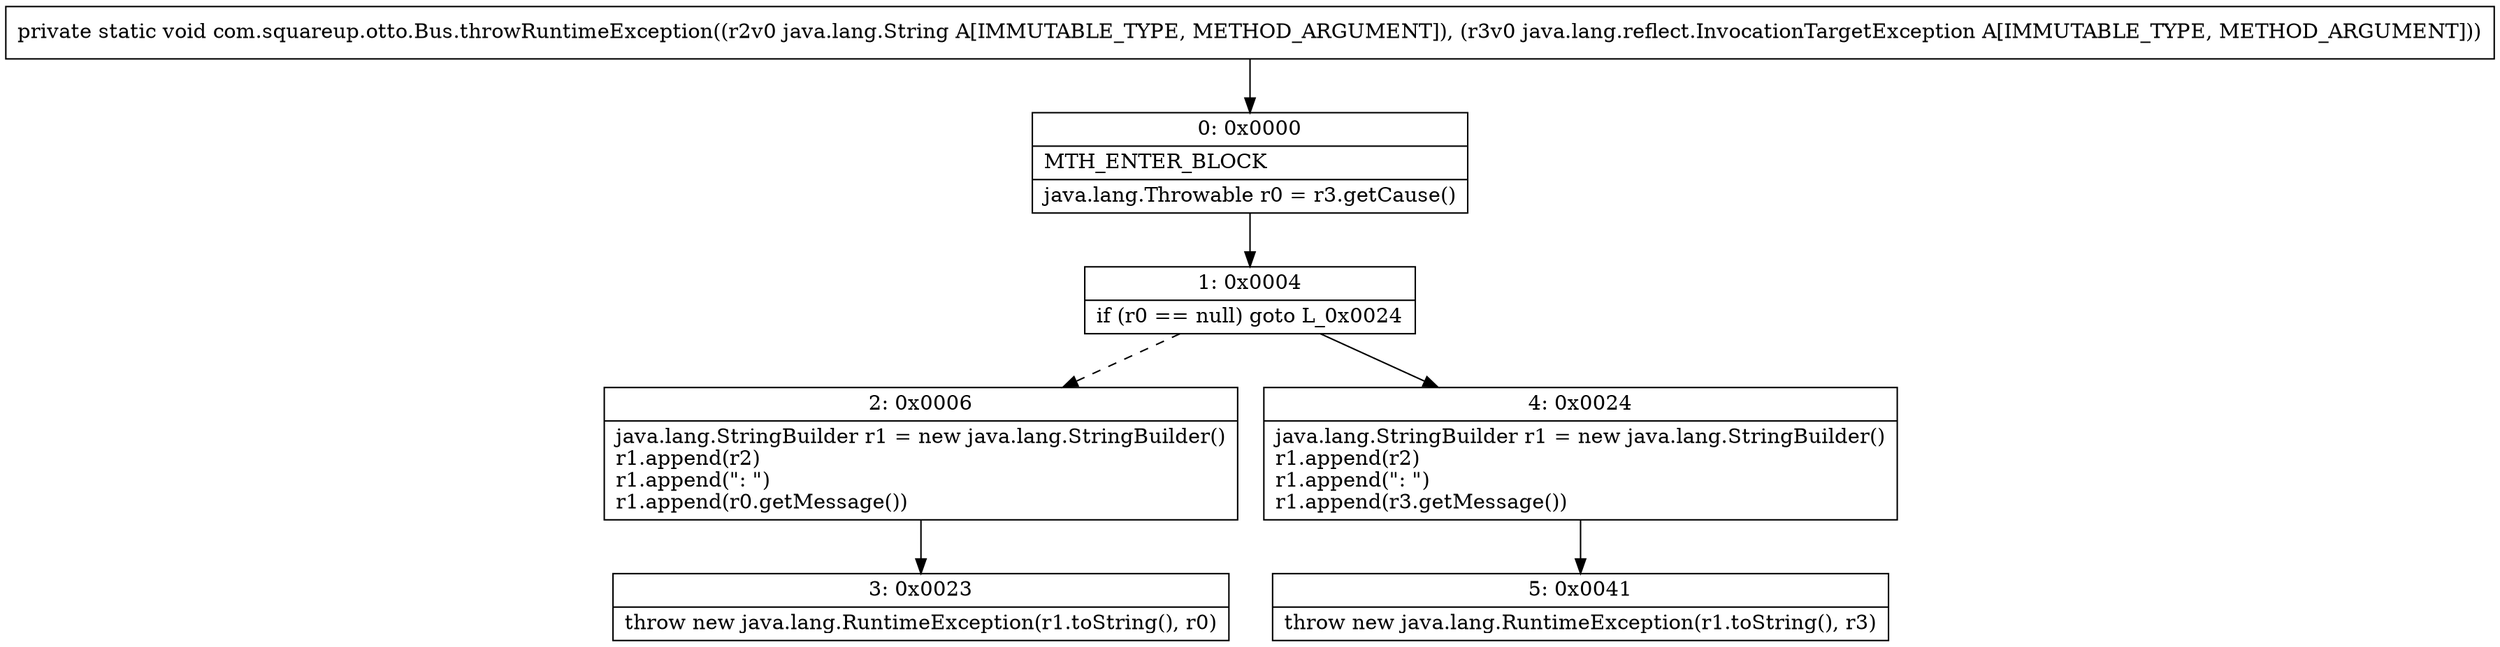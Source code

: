 digraph "CFG forcom.squareup.otto.Bus.throwRuntimeException(Ljava\/lang\/String;Ljava\/lang\/reflect\/InvocationTargetException;)V" {
Node_0 [shape=record,label="{0\:\ 0x0000|MTH_ENTER_BLOCK\l|java.lang.Throwable r0 = r3.getCause()\l}"];
Node_1 [shape=record,label="{1\:\ 0x0004|if (r0 == null) goto L_0x0024\l}"];
Node_2 [shape=record,label="{2\:\ 0x0006|java.lang.StringBuilder r1 = new java.lang.StringBuilder()\lr1.append(r2)\lr1.append(\": \")\lr1.append(r0.getMessage())\l}"];
Node_3 [shape=record,label="{3\:\ 0x0023|throw new java.lang.RuntimeException(r1.toString(), r0)\l}"];
Node_4 [shape=record,label="{4\:\ 0x0024|java.lang.StringBuilder r1 = new java.lang.StringBuilder()\lr1.append(r2)\lr1.append(\": \")\lr1.append(r3.getMessage())\l}"];
Node_5 [shape=record,label="{5\:\ 0x0041|throw new java.lang.RuntimeException(r1.toString(), r3)\l}"];
MethodNode[shape=record,label="{private static void com.squareup.otto.Bus.throwRuntimeException((r2v0 java.lang.String A[IMMUTABLE_TYPE, METHOD_ARGUMENT]), (r3v0 java.lang.reflect.InvocationTargetException A[IMMUTABLE_TYPE, METHOD_ARGUMENT])) }"];
MethodNode -> Node_0;
Node_0 -> Node_1;
Node_1 -> Node_2[style=dashed];
Node_1 -> Node_4;
Node_2 -> Node_3;
Node_4 -> Node_5;
}

